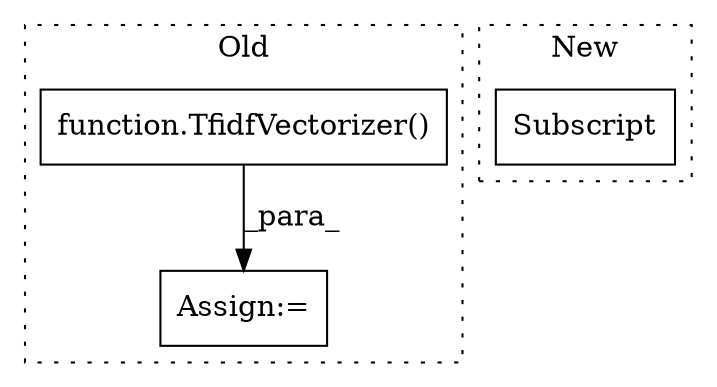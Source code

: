 digraph G {
subgraph cluster0 {
1 [label="function.TfidfVectorizer()" a="75" s="2120" l="17" shape="box"];
3 [label="Assign:=" a="68" s="2117" l="3" shape="box"];
label = "Old";
style="dotted";
}
subgraph cluster1 {
2 [label="Subscript" a="63" s="3622,0" l="54,0" shape="box"];
label = "New";
style="dotted";
}
1 -> 3 [label="_para_"];
}